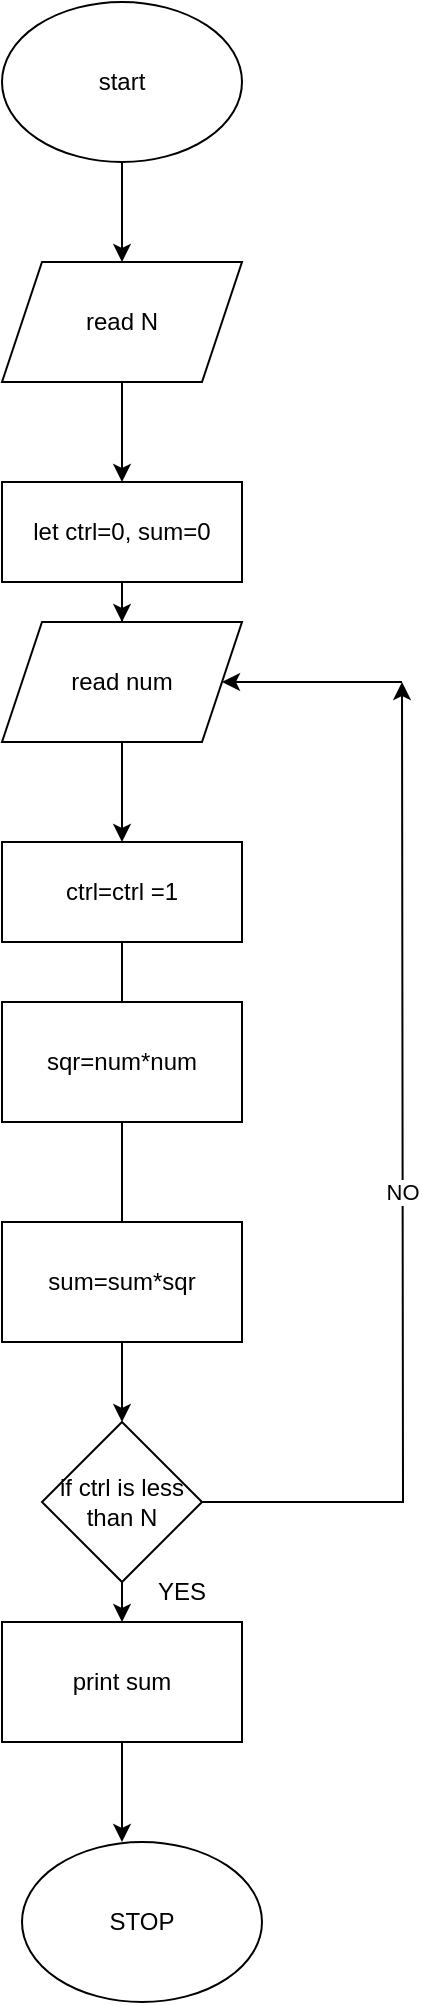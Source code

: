 <mxfile version="20.8.13" type="github">
  <diagram name="Page-1" id="86-W58Dd_mb5PwPu8C0x">
    <mxGraphModel dx="1985" dy="1155" grid="1" gridSize="10" guides="1" tooltips="1" connect="1" arrows="1" fold="1" page="1" pageScale="1" pageWidth="827" pageHeight="1169" math="0" shadow="0">
      <root>
        <mxCell id="0" />
        <mxCell id="1" parent="0" />
        <mxCell id="5fQX-SkHfRX-rgIxEtE9-2" style="edgeStyle=orthogonalEdgeStyle;rounded=0;orthogonalLoop=1;jettySize=auto;html=1;" parent="1" source="5fQX-SkHfRX-rgIxEtE9-1" edge="1">
          <mxGeometry relative="1" as="geometry">
            <mxPoint x="370" y="130" as="targetPoint" />
          </mxGeometry>
        </mxCell>
        <mxCell id="5fQX-SkHfRX-rgIxEtE9-1" value="start" style="ellipse;whiteSpace=wrap;html=1;" parent="1" vertex="1">
          <mxGeometry x="310" width="120" height="80" as="geometry" />
        </mxCell>
        <mxCell id="5fQX-SkHfRX-rgIxEtE9-4" style="edgeStyle=orthogonalEdgeStyle;rounded=0;orthogonalLoop=1;jettySize=auto;html=1;exitX=0.5;exitY=1;exitDx=0;exitDy=0;" parent="1" source="5fQX-SkHfRX-rgIxEtE9-3" edge="1">
          <mxGeometry relative="1" as="geometry">
            <mxPoint x="370" y="240" as="targetPoint" />
          </mxGeometry>
        </mxCell>
        <mxCell id="5fQX-SkHfRX-rgIxEtE9-3" value="read N" style="shape=parallelogram;perimeter=parallelogramPerimeter;whiteSpace=wrap;html=1;fixedSize=1;" parent="1" vertex="1">
          <mxGeometry x="310" y="130" width="120" height="60" as="geometry" />
        </mxCell>
        <mxCell id="5fQX-SkHfRX-rgIxEtE9-6" style="edgeStyle=orthogonalEdgeStyle;rounded=0;orthogonalLoop=1;jettySize=auto;html=1;" parent="1" source="5fQX-SkHfRX-rgIxEtE9-5" target="5fQX-SkHfRX-rgIxEtE9-7" edge="1">
          <mxGeometry relative="1" as="geometry">
            <mxPoint x="370" y="340" as="targetPoint" />
          </mxGeometry>
        </mxCell>
        <mxCell id="5fQX-SkHfRX-rgIxEtE9-5" value="let ctrl=0, sum=0" style="rounded=0;whiteSpace=wrap;html=1;" parent="1" vertex="1">
          <mxGeometry x="310" y="240" width="120" height="50" as="geometry" />
        </mxCell>
        <mxCell id="5fQX-SkHfRX-rgIxEtE9-8" style="edgeStyle=orthogonalEdgeStyle;rounded=0;orthogonalLoop=1;jettySize=auto;html=1;" parent="1" source="5fQX-SkHfRX-rgIxEtE9-7" edge="1">
          <mxGeometry relative="1" as="geometry">
            <mxPoint x="370" y="420" as="targetPoint" />
          </mxGeometry>
        </mxCell>
        <mxCell id="5fQX-SkHfRX-rgIxEtE9-7" value="read num" style="shape=parallelogram;perimeter=parallelogramPerimeter;whiteSpace=wrap;html=1;fixedSize=1;" parent="1" vertex="1">
          <mxGeometry x="310" y="310" width="120" height="60" as="geometry" />
        </mxCell>
        <mxCell id="5fQX-SkHfRX-rgIxEtE9-10" style="edgeStyle=orthogonalEdgeStyle;rounded=0;orthogonalLoop=1;jettySize=auto;html=1;" parent="1" source="5fQX-SkHfRX-rgIxEtE9-9" edge="1">
          <mxGeometry relative="1" as="geometry">
            <mxPoint x="370" y="520" as="targetPoint" />
          </mxGeometry>
        </mxCell>
        <mxCell id="5fQX-SkHfRX-rgIxEtE9-9" value="ctrl=ctrl =1" style="rounded=0;whiteSpace=wrap;html=1;" parent="1" vertex="1">
          <mxGeometry x="310" y="420" width="120" height="50" as="geometry" />
        </mxCell>
        <mxCell id="5fQX-SkHfRX-rgIxEtE9-12" style="edgeStyle=orthogonalEdgeStyle;rounded=0;orthogonalLoop=1;jettySize=auto;html=1;" parent="1" source="5fQX-SkHfRX-rgIxEtE9-11" edge="1">
          <mxGeometry relative="1" as="geometry">
            <mxPoint x="370" y="620" as="targetPoint" />
          </mxGeometry>
        </mxCell>
        <mxCell id="5fQX-SkHfRX-rgIxEtE9-11" value="sqr=num*num" style="rounded=0;whiteSpace=wrap;html=1;" parent="1" vertex="1">
          <mxGeometry x="310" y="500" width="120" height="60" as="geometry" />
        </mxCell>
        <mxCell id="5fQX-SkHfRX-rgIxEtE9-15" style="edgeStyle=orthogonalEdgeStyle;rounded=0;orthogonalLoop=1;jettySize=auto;html=1;" parent="1" source="5fQX-SkHfRX-rgIxEtE9-14" edge="1">
          <mxGeometry relative="1" as="geometry">
            <mxPoint x="370" y="710" as="targetPoint" />
          </mxGeometry>
        </mxCell>
        <mxCell id="5fQX-SkHfRX-rgIxEtE9-14" value="sum=sum*sqr" style="rounded=0;whiteSpace=wrap;html=1;" parent="1" vertex="1">
          <mxGeometry x="310" y="610" width="120" height="60" as="geometry" />
        </mxCell>
        <mxCell id="5fQX-SkHfRX-rgIxEtE9-25" value="NO" style="edgeStyle=orthogonalEdgeStyle;rounded=0;orthogonalLoop=1;jettySize=auto;html=1;exitX=1;exitY=0.5;exitDx=0;exitDy=0;" parent="1" source="5fQX-SkHfRX-rgIxEtE9-17" edge="1">
          <mxGeometry relative="1" as="geometry">
            <mxPoint x="510" y="340" as="targetPoint" />
          </mxGeometry>
        </mxCell>
        <mxCell id="xhBVHMHtzbIAq4gKa048-4" style="edgeStyle=orthogonalEdgeStyle;rounded=0;orthogonalLoop=1;jettySize=auto;html=1;exitX=0.5;exitY=1;exitDx=0;exitDy=0;entryX=0.5;entryY=0;entryDx=0;entryDy=0;" edge="1" parent="1" source="5fQX-SkHfRX-rgIxEtE9-17" target="5fQX-SkHfRX-rgIxEtE9-19">
          <mxGeometry relative="1" as="geometry" />
        </mxCell>
        <mxCell id="5fQX-SkHfRX-rgIxEtE9-17" value="if ctrl is less than N" style="rhombus;whiteSpace=wrap;html=1;" parent="1" vertex="1">
          <mxGeometry x="330" y="710" width="80" height="80" as="geometry" />
        </mxCell>
        <mxCell id="5fQX-SkHfRX-rgIxEtE9-20" style="edgeStyle=orthogonalEdgeStyle;rounded=0;orthogonalLoop=1;jettySize=auto;html=1;" parent="1" source="5fQX-SkHfRX-rgIxEtE9-19" edge="1">
          <mxGeometry relative="1" as="geometry">
            <mxPoint x="370" y="920" as="targetPoint" />
          </mxGeometry>
        </mxCell>
        <mxCell id="5fQX-SkHfRX-rgIxEtE9-19" value="print sum" style="rounded=0;whiteSpace=wrap;html=1;" parent="1" vertex="1">
          <mxGeometry x="310" y="810" width="120" height="60" as="geometry" />
        </mxCell>
        <mxCell id="5fQX-SkHfRX-rgIxEtE9-21" value="STOP" style="ellipse;whiteSpace=wrap;html=1;" parent="1" vertex="1">
          <mxGeometry x="320" y="920" width="120" height="80" as="geometry" />
        </mxCell>
        <mxCell id="xhBVHMHtzbIAq4gKa048-3" value="" style="endArrow=classic;html=1;rounded=0;" edge="1" parent="1">
          <mxGeometry width="50" height="50" relative="1" as="geometry">
            <mxPoint x="510" y="340" as="sourcePoint" />
            <mxPoint x="420" y="340" as="targetPoint" />
          </mxGeometry>
        </mxCell>
        <mxCell id="xhBVHMHtzbIAq4gKa048-6" value="YES" style="text;html=1;strokeColor=none;fillColor=none;align=center;verticalAlign=middle;whiteSpace=wrap;rounded=0;" vertex="1" parent="1">
          <mxGeometry x="370" y="780" width="60" height="30" as="geometry" />
        </mxCell>
        <mxCell id="xhBVHMHtzbIAq4gKa048-7" style="edgeStyle=orthogonalEdgeStyle;rounded=0;orthogonalLoop=1;jettySize=auto;html=1;entryX=0.5;entryY=0;entryDx=0;entryDy=0;" edge="1" parent="1">
          <mxGeometry relative="1" as="geometry">
            <mxPoint x="380" y="924" as="sourcePoint" />
            <mxPoint x="380" y="924" as="targetPoint" />
          </mxGeometry>
        </mxCell>
      </root>
    </mxGraphModel>
  </diagram>
</mxfile>
